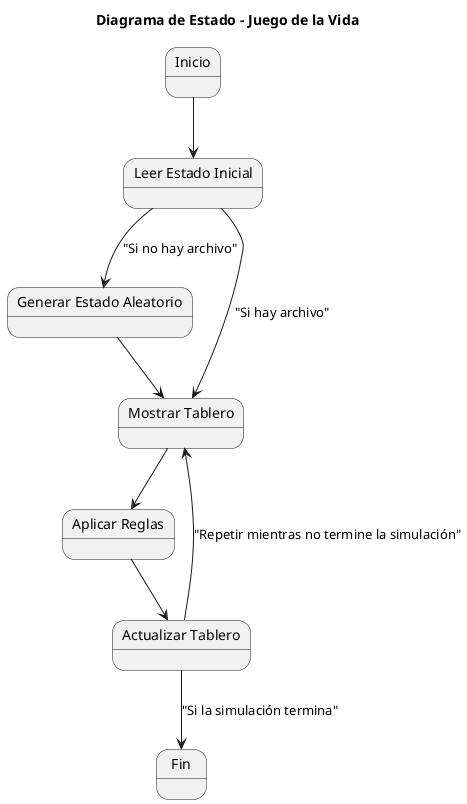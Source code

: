 @startuml

title Diagrama de Estado - Juego de la Vida

state "Inicio" as Inicio
state "Leer Estado Inicial" as LeerEstado
state "Generar Estado Aleatorio" as GenerarEstado
state "Mostrar Tablero" as MostrarTablero
state "Aplicar Reglas" as AplicarReglas
state "Actualizar Tablero" as ActualizarTablero
state "Fin" as Fin

Inicio --> LeerEstado
LeerEstado --> GenerarEstado : "Si no hay archivo"
LeerEstado --> MostrarTablero : "Si hay archivo"
GenerarEstado --> MostrarTablero
MostrarTablero --> AplicarReglas
AplicarReglas --> ActualizarTablero
ActualizarTablero --> MostrarTablero : "Repetir mientras no termine la simulación"
ActualizarTablero --> Fin : "Si la simulación termina"

@enduml